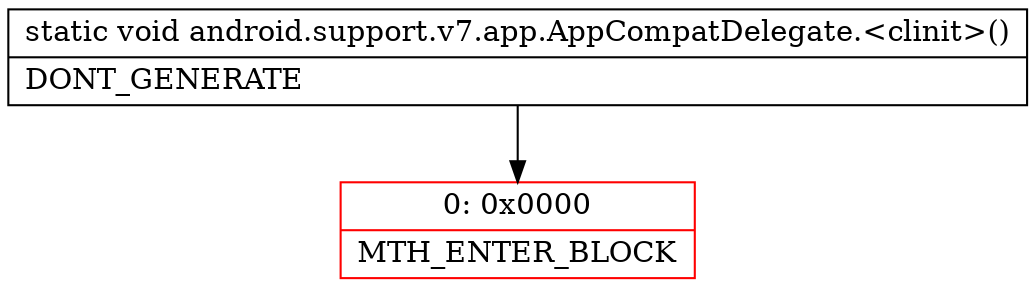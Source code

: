 digraph "CFG forandroid.support.v7.app.AppCompatDelegate.\<clinit\>()V" {
subgraph cluster_Region_1452214161 {
label = "R(0)";
node [shape=record,color=blue];
}
Node_0 [shape=record,color=red,label="{0\:\ 0x0000|MTH_ENTER_BLOCK\l}"];
MethodNode[shape=record,label="{static void android.support.v7.app.AppCompatDelegate.\<clinit\>()  | DONT_GENERATE\l}"];
MethodNode -> Node_0;
}

